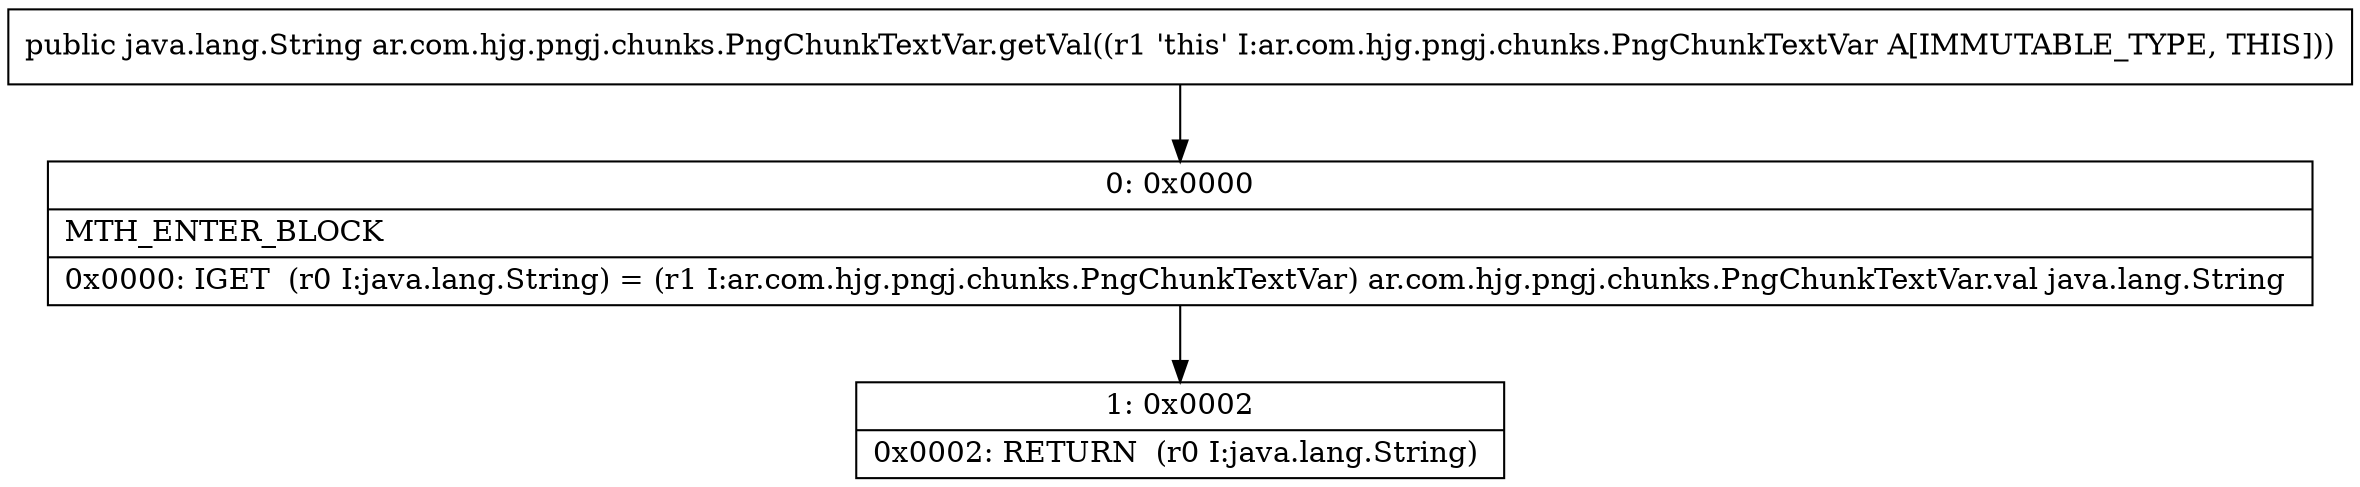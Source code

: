 digraph "CFG forar.com.hjg.pngj.chunks.PngChunkTextVar.getVal()Ljava\/lang\/String;" {
Node_0 [shape=record,label="{0\:\ 0x0000|MTH_ENTER_BLOCK\l|0x0000: IGET  (r0 I:java.lang.String) = (r1 I:ar.com.hjg.pngj.chunks.PngChunkTextVar) ar.com.hjg.pngj.chunks.PngChunkTextVar.val java.lang.String \l}"];
Node_1 [shape=record,label="{1\:\ 0x0002|0x0002: RETURN  (r0 I:java.lang.String) \l}"];
MethodNode[shape=record,label="{public java.lang.String ar.com.hjg.pngj.chunks.PngChunkTextVar.getVal((r1 'this' I:ar.com.hjg.pngj.chunks.PngChunkTextVar A[IMMUTABLE_TYPE, THIS])) }"];
MethodNode -> Node_0;
Node_0 -> Node_1;
}

